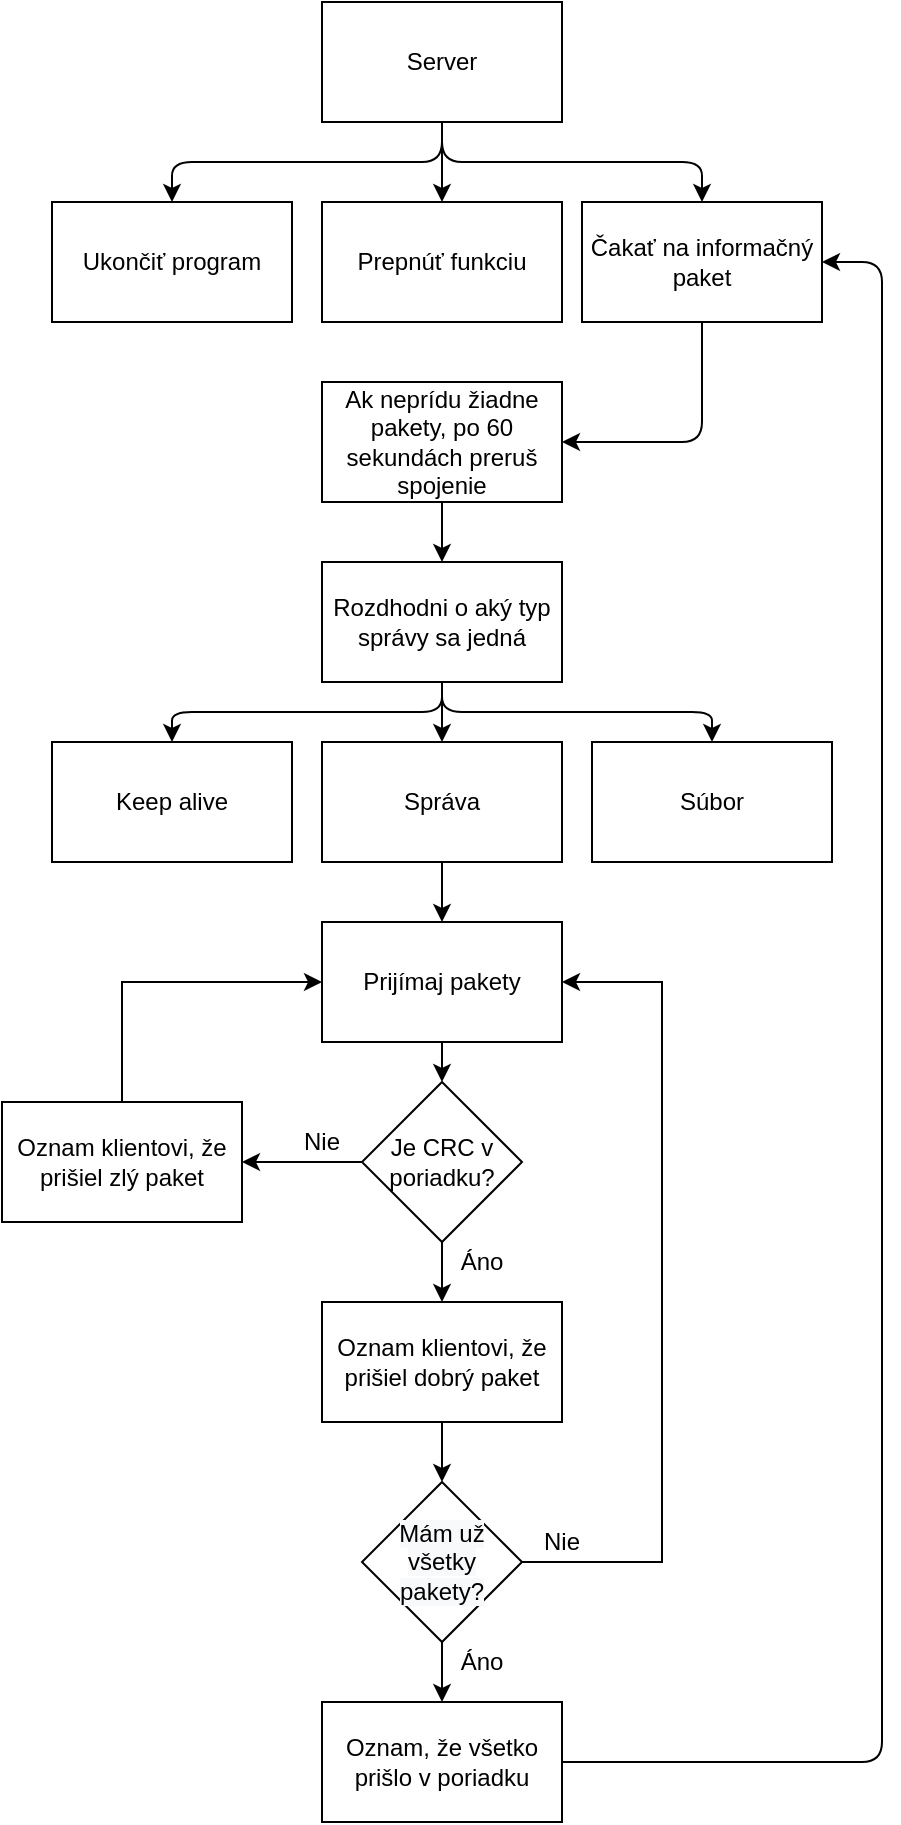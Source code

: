 <mxfile version="13.10.0" type="device"><diagram id="kgpKYQtTHZ0yAKxKKP6v" name="Page-1"><mxGraphModel dx="1211" dy="679" grid="1" gridSize="10" guides="1" tooltips="1" connect="1" arrows="1" fold="1" page="1" pageScale="1" pageWidth="850" pageHeight="1100" math="0" shadow="0"><root><mxCell id="0"/><mxCell id="1" parent="0"/><mxCell id="IVDxuyyeZohgx-fLDb5B-1" value="Server" style="rounded=0;whiteSpace=wrap;html=1;" parent="1" vertex="1"><mxGeometry x="340" y="30" width="120" height="60" as="geometry"/></mxCell><mxCell id="IVDxuyyeZohgx-fLDb5B-2" value="Ukončiť program" style="rounded=0;whiteSpace=wrap;html=1;" parent="1" vertex="1"><mxGeometry x="205" y="130" width="120" height="60" as="geometry"/></mxCell><mxCell id="IVDxuyyeZohgx-fLDb5B-3" value="Prepnúť funkciu" style="rounded=0;whiteSpace=wrap;html=1;" parent="1" vertex="1"><mxGeometry x="340" y="130" width="120" height="60" as="geometry"/></mxCell><mxCell id="IVDxuyyeZohgx-fLDb5B-4" value="Čakať na informačný paket" style="rounded=0;whiteSpace=wrap;html=1;" parent="1" vertex="1"><mxGeometry x="470" y="130" width="120" height="60" as="geometry"/></mxCell><mxCell id="IVDxuyyeZohgx-fLDb5B-5" value="" style="endArrow=classic;html=1;edgeStyle=orthogonalEdgeStyle;exitX=0.5;exitY=1;exitDx=0;exitDy=0;" parent="1" source="IVDxuyyeZohgx-fLDb5B-1" target="IVDxuyyeZohgx-fLDb5B-2" edge="1"><mxGeometry width="50" height="50" relative="1" as="geometry"><mxPoint x="400" y="370" as="sourcePoint"/><mxPoint x="450" y="320" as="targetPoint"/></mxGeometry></mxCell><mxCell id="IVDxuyyeZohgx-fLDb5B-6" value="" style="endArrow=classic;html=1;edgeStyle=orthogonalEdgeStyle;exitX=0.5;exitY=1;exitDx=0;exitDy=0;entryX=0.5;entryY=0;entryDx=0;entryDy=0;" parent="1" source="IVDxuyyeZohgx-fLDb5B-1" target="IVDxuyyeZohgx-fLDb5B-3" edge="1"><mxGeometry width="50" height="50" relative="1" as="geometry"><mxPoint x="410" y="100" as="sourcePoint"/><mxPoint x="275" y="140" as="targetPoint"/></mxGeometry></mxCell><mxCell id="IVDxuyyeZohgx-fLDb5B-7" value="" style="endArrow=classic;html=1;edgeStyle=orthogonalEdgeStyle;entryX=0.5;entryY=0;entryDx=0;entryDy=0;exitX=0.5;exitY=1;exitDx=0;exitDy=0;" parent="1" source="IVDxuyyeZohgx-fLDb5B-1" target="IVDxuyyeZohgx-fLDb5B-4" edge="1"><mxGeometry width="50" height="50" relative="1" as="geometry"><mxPoint x="410" y="100" as="sourcePoint"/><mxPoint x="410" y="140" as="targetPoint"/></mxGeometry></mxCell><mxCell id="IVDxuyyeZohgx-fLDb5B-8" value="Ak neprídu žiadne pakety, po 60 sekundách preruš spojenie" style="rounded=0;whiteSpace=wrap;html=1;" parent="1" vertex="1"><mxGeometry x="340" y="220" width="120" height="60" as="geometry"/></mxCell><mxCell id="IVDxuyyeZohgx-fLDb5B-9" value="Rozdhodni o aký typ správy sa jedná" style="rounded=0;whiteSpace=wrap;html=1;" parent="1" vertex="1"><mxGeometry x="340" y="310" width="120" height="60" as="geometry"/></mxCell><mxCell id="IVDxuyyeZohgx-fLDb5B-10" value="Keep alive" style="rounded=0;whiteSpace=wrap;html=1;" parent="1" vertex="1"><mxGeometry x="205" y="400" width="120" height="60" as="geometry"/></mxCell><mxCell id="IVDxuyyeZohgx-fLDb5B-11" value="Správa" style="rounded=0;whiteSpace=wrap;html=1;" parent="1" vertex="1"><mxGeometry x="340" y="400" width="120" height="60" as="geometry"/></mxCell><mxCell id="IVDxuyyeZohgx-fLDb5B-12" value="Súbor" style="rounded=0;whiteSpace=wrap;html=1;" parent="1" vertex="1"><mxGeometry x="475" y="400" width="120" height="60" as="geometry"/></mxCell><mxCell id="IVDxuyyeZohgx-fLDb5B-13" value="" style="endArrow=classic;html=1;exitX=0.5;exitY=1;exitDx=0;exitDy=0;edgeStyle=orthogonalEdgeStyle;entryX=1;entryY=0.5;entryDx=0;entryDy=0;" parent="1" source="IVDxuyyeZohgx-fLDb5B-4" target="IVDxuyyeZohgx-fLDb5B-8" edge="1"><mxGeometry width="50" height="50" relative="1" as="geometry"><mxPoint x="280" y="340" as="sourcePoint"/><mxPoint x="330" y="290" as="targetPoint"/></mxGeometry></mxCell><mxCell id="IVDxuyyeZohgx-fLDb5B-14" value="" style="endArrow=classic;html=1;exitX=0.5;exitY=1;exitDx=0;exitDy=0;entryX=0.5;entryY=0;entryDx=0;entryDy=0;" parent="1" source="IVDxuyyeZohgx-fLDb5B-8" target="IVDxuyyeZohgx-fLDb5B-9" edge="1"><mxGeometry width="50" height="50" relative="1" as="geometry"><mxPoint x="410" y="200" as="sourcePoint"/><mxPoint x="410" y="230" as="targetPoint"/></mxGeometry></mxCell><mxCell id="IVDxuyyeZohgx-fLDb5B-15" value="" style="endArrow=classic;html=1;exitX=0.5;exitY=1;exitDx=0;exitDy=0;entryX=0.5;entryY=0;entryDx=0;entryDy=0;" parent="1" source="IVDxuyyeZohgx-fLDb5B-9" target="IVDxuyyeZohgx-fLDb5B-11" edge="1"><mxGeometry width="50" height="50" relative="1" as="geometry"><mxPoint x="410" y="290" as="sourcePoint"/><mxPoint x="410" y="320" as="targetPoint"/></mxGeometry></mxCell><mxCell id="IVDxuyyeZohgx-fLDb5B-16" value="" style="endArrow=classic;html=1;exitX=0.5;exitY=1;exitDx=0;exitDy=0;entryX=0.5;entryY=0;entryDx=0;entryDy=0;edgeStyle=orthogonalEdgeStyle;" parent="1" source="IVDxuyyeZohgx-fLDb5B-9" target="IVDxuyyeZohgx-fLDb5B-10" edge="1"><mxGeometry width="50" height="50" relative="1" as="geometry"><mxPoint x="420" y="300" as="sourcePoint"/><mxPoint x="420" y="330" as="targetPoint"/></mxGeometry></mxCell><mxCell id="IVDxuyyeZohgx-fLDb5B-17" value="" style="endArrow=classic;html=1;exitX=0.5;exitY=1;exitDx=0;exitDy=0;entryX=0.5;entryY=0;entryDx=0;entryDy=0;edgeStyle=orthogonalEdgeStyle;" parent="1" source="IVDxuyyeZohgx-fLDb5B-9" target="IVDxuyyeZohgx-fLDb5B-12" edge="1"><mxGeometry width="50" height="50" relative="1" as="geometry"><mxPoint x="430" y="310" as="sourcePoint"/><mxPoint x="430" y="340" as="targetPoint"/></mxGeometry></mxCell><mxCell id="IVDxuyyeZohgx-fLDb5B-19" value="Prijímaj pakety" style="rounded=0;whiteSpace=wrap;html=1;" parent="1" vertex="1"><mxGeometry x="340" y="490" width="120" height="60" as="geometry"/></mxCell><mxCell id="IVDxuyyeZohgx-fLDb5B-20" value="Oznam, že všetko prišlo v poriadku" style="rounded=0;whiteSpace=wrap;html=1;" parent="1" vertex="1"><mxGeometry x="340" y="880" width="120" height="60" as="geometry"/></mxCell><mxCell id="IVDxuyyeZohgx-fLDb5B-40" style="edgeStyle=elbowEdgeStyle;rounded=0;orthogonalLoop=1;jettySize=auto;html=1;exitX=0;exitY=0.5;exitDx=0;exitDy=0;" parent="1" source="IVDxuyyeZohgx-fLDb5B-21" target="IVDxuyyeZohgx-fLDb5B-41" edge="1"><mxGeometry relative="1" as="geometry"><mxPoint x="310" y="610" as="targetPoint"/></mxGeometry></mxCell><mxCell id="IVDxuyyeZohgx-fLDb5B-21" value="&lt;span&gt;Je CRC v poriadku?&lt;/span&gt;" style="rhombus;whiteSpace=wrap;html=1;" parent="1" vertex="1"><mxGeometry x="360" y="570" width="80" height="80" as="geometry"/></mxCell><mxCell id="IVDxuyyeZohgx-fLDb5B-22" value="" style="endArrow=classic;html=1;exitX=0.5;exitY=1;exitDx=0;exitDy=0;entryX=0.5;entryY=0;entryDx=0;entryDy=0;" parent="1" source="IVDxuyyeZohgx-fLDb5B-11" target="IVDxuyyeZohgx-fLDb5B-19" edge="1"><mxGeometry width="50" height="50" relative="1" as="geometry"><mxPoint x="280" y="510" as="sourcePoint"/><mxPoint x="330" y="460" as="targetPoint"/></mxGeometry></mxCell><mxCell id="IVDxuyyeZohgx-fLDb5B-23" value="" style="endArrow=classic;html=1;exitX=0.5;exitY=1;exitDx=0;exitDy=0;entryX=0.5;entryY=0;entryDx=0;entryDy=0;" parent="1" source="IVDxuyyeZohgx-fLDb5B-19" target="IVDxuyyeZohgx-fLDb5B-21" edge="1"><mxGeometry width="50" height="50" relative="1" as="geometry"><mxPoint x="410" y="470" as="sourcePoint"/><mxPoint x="410" y="500" as="targetPoint"/></mxGeometry></mxCell><mxCell id="IVDxuyyeZohgx-fLDb5B-25" value="" style="endArrow=classic;html=1;edgeStyle=elbowEdgeStyle;elbow=vertical;exitX=1;exitY=0.5;exitDx=0;exitDy=0;entryX=1;entryY=0.5;entryDx=0;entryDy=0;" parent="1" source="IVDxuyyeZohgx-fLDb5B-20" target="IVDxuyyeZohgx-fLDb5B-4" edge="1"><mxGeometry width="50" height="50" relative="1" as="geometry"><mxPoint x="400" y="760" as="sourcePoint"/><mxPoint x="439" y="210" as="targetPoint"/><Array as="points"><mxPoint x="620" y="430"/></Array></mxGeometry></mxCell><mxCell id="IVDxuyyeZohgx-fLDb5B-39" style="edgeStyle=elbowEdgeStyle;rounded=0;orthogonalLoop=1;jettySize=auto;html=1;exitX=1;exitY=0.5;exitDx=0;exitDy=0;entryX=1;entryY=0.5;entryDx=0;entryDy=0;" parent="1" source="IVDxuyyeZohgx-fLDb5B-27" target="IVDxuyyeZohgx-fLDb5B-19" edge="1"><mxGeometry relative="1" as="geometry"><Array as="points"><mxPoint x="510" y="620"/></Array></mxGeometry></mxCell><mxCell id="IVDxuyyeZohgx-fLDb5B-27" value="&#10;&#10;&lt;span style=&quot;color: rgb(0, 0, 0); font-family: helvetica; font-size: 12px; font-style: normal; font-weight: 400; letter-spacing: normal; text-align: center; text-indent: 0px; text-transform: none; word-spacing: 0px; background-color: rgb(248, 249, 250); display: inline; float: none;&quot;&gt;Mám už všetky pakety?&lt;/span&gt;&#10;&#10;" style="rhombus;whiteSpace=wrap;html=1;" parent="1" vertex="1"><mxGeometry x="360" y="770" width="80" height="80" as="geometry"/></mxCell><mxCell id="IVDxuyyeZohgx-fLDb5B-30" value="" style="endArrow=classic;html=1;exitX=0.5;exitY=1;exitDx=0;exitDy=0;" parent="1" source="IVDxuyyeZohgx-fLDb5B-27" edge="1"><mxGeometry width="50" height="50" relative="1" as="geometry"><mxPoint x="410" y="750" as="sourcePoint"/><mxPoint x="400" y="880" as="targetPoint"/><Array as="points"/></mxGeometry></mxCell><mxCell id="IVDxuyyeZohgx-fLDb5B-36" value="Áno" style="text;html=1;strokeColor=none;fillColor=none;align=center;verticalAlign=middle;whiteSpace=wrap;rounded=0;" parent="1" vertex="1"><mxGeometry x="400" y="850" width="40" height="20" as="geometry"/></mxCell><mxCell id="AbQb4mbHc7QbzFqbCkX1-3" style="edgeStyle=orthogonalEdgeStyle;rounded=0;orthogonalLoop=1;jettySize=auto;html=1;exitX=0;exitY=0;exitDx=0;exitDy=0;entryX=0.5;entryY=0;entryDx=0;entryDy=0;" edge="1" parent="1" source="IVDxuyyeZohgx-fLDb5B-38" target="AbQb4mbHc7QbzFqbCkX1-2"><mxGeometry relative="1" as="geometry"/></mxCell><mxCell id="IVDxuyyeZohgx-fLDb5B-38" value="Áno" style="text;html=1;strokeColor=none;fillColor=none;align=center;verticalAlign=middle;whiteSpace=wrap;rounded=0;" parent="1" vertex="1"><mxGeometry x="400" y="650" width="40" height="20" as="geometry"/></mxCell><mxCell id="IVDxuyyeZohgx-fLDb5B-42" style="edgeStyle=elbowEdgeStyle;rounded=0;orthogonalLoop=1;jettySize=auto;html=1;exitX=0.5;exitY=0;exitDx=0;exitDy=0;entryX=0;entryY=0.5;entryDx=0;entryDy=0;" parent="1" source="IVDxuyyeZohgx-fLDb5B-41" target="IVDxuyyeZohgx-fLDb5B-19" edge="1"><mxGeometry relative="1" as="geometry"><Array as="points"><mxPoint x="240" y="550"/></Array></mxGeometry></mxCell><mxCell id="IVDxuyyeZohgx-fLDb5B-41" value="Oznam klientovi, že prišiel zlý paket" style="rounded=0;whiteSpace=wrap;html=1;" parent="1" vertex="1"><mxGeometry x="180" y="580" width="120" height="60" as="geometry"/></mxCell><mxCell id="IVDxuyyeZohgx-fLDb5B-43" value="Nie" style="text;html=1;strokeColor=none;fillColor=none;align=center;verticalAlign=middle;whiteSpace=wrap;rounded=0;" parent="1" vertex="1"><mxGeometry x="440" y="790" width="40" height="20" as="geometry"/></mxCell><mxCell id="IVDxuyyeZohgx-fLDb5B-44" value="Nie" style="text;html=1;strokeColor=none;fillColor=none;align=center;verticalAlign=middle;whiteSpace=wrap;rounded=0;" parent="1" vertex="1"><mxGeometry x="320" y="590" width="40" height="20" as="geometry"/></mxCell><mxCell id="AbQb4mbHc7QbzFqbCkX1-4" style="edgeStyle=orthogonalEdgeStyle;rounded=0;orthogonalLoop=1;jettySize=auto;html=1;exitX=0.5;exitY=1;exitDx=0;exitDy=0;entryX=0.5;entryY=0;entryDx=0;entryDy=0;" edge="1" parent="1" source="AbQb4mbHc7QbzFqbCkX1-2" target="IVDxuyyeZohgx-fLDb5B-27"><mxGeometry relative="1" as="geometry"/></mxCell><mxCell id="AbQb4mbHc7QbzFqbCkX1-2" value="Oznam klientovi, že prišiel dobrý paket" style="rounded=0;whiteSpace=wrap;html=1;" vertex="1" parent="1"><mxGeometry x="340" y="680" width="120" height="60" as="geometry"/></mxCell></root></mxGraphModel></diagram></mxfile>